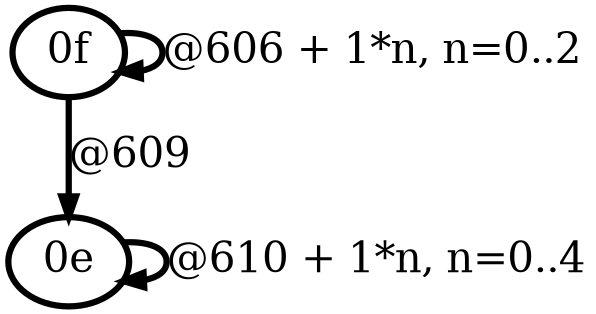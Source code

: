 digraph G {
        node [style=rounded, penwidth=3, fontsize=20, shape=oval];
        "0f" -> "0f" [label="@606 + 1*n, n=0..2", color=black,arrowsize=1,style=bold,penwidth=3,fontsize=20];
"0f" -> "0e" [label="@609", color=black,arrowsize=1,style=bold,penwidth=3,fontsize=20];
"0e" -> "0e" [label="@610 + 1*n, n=0..4", color=black,arrowsize=1,style=bold,penwidth=3,fontsize=20];
}
